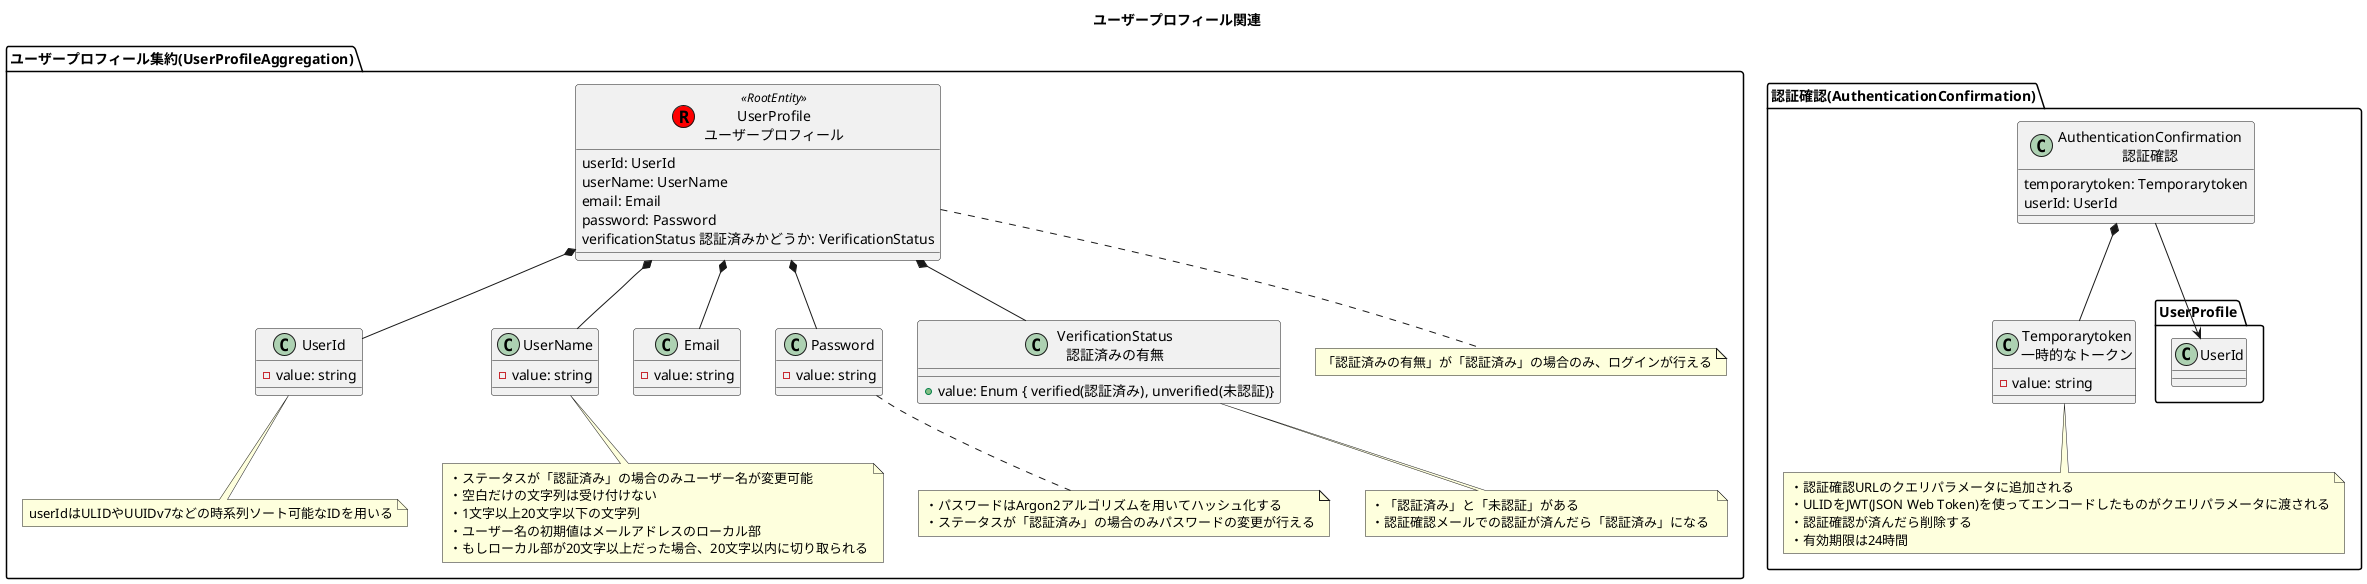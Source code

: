 @startuml ユーザープロフィール関連

title ユーザープロフィール関連

package "ユーザープロフィール集約(UserProfileAggregation)" {
    class "UserProfile\nユーザープロフィール" as UserProfile << (R,red) RootEntity >> {
        userId: UserId
        userName: UserName
        email: Email
        password: Password
        verificationStatus 認証済みかどうか: VerificationStatus
    }

    class UserId {
        - value: string
    }

    class UserName {
        - value: string
    }

    class Email {
        - value: string
    }

    class Password {
        - value: string
    }

    class "VerificationStatus\n認証済みの有無" as VerificationStatus {
        + value: Enum { verified(認証済み), unverified(未認証)}
    }

    note bottom of UserProfile
        「認証済みの有無」が「認証済み」の場合のみ、ログインが行える
    end note

    note bottom of UserId
        userIdはULIDやUUIDv7などの時系列ソート可能なIDを用いる
    end note

    note bottom of UserName
        ・ステータスが「認証済み」の場合のみユーザー名が変更可能
        ・空白だけの文字列は受け付けない
        ・1文字以上20文字以下の文字列
        ・ユーザー名の初期値はメールアドレスのローカル部
        ・もしローカル部が20文字以上だった場合、20文字以内に切り取られる
    end note

    note bottom of VerificationStatus
        ・「認証済み」と「未認証」がある
        ・認証確認メールでの認証が済んだら「認証済み」になる 
    end note

    note bottom of Password
        ・パスワードはArgon2アルゴリズムを用いてハッシュ化する
        ・ステータスが「認証済み」の場合のみパスワードの変更が行える
    end note

    UserProfile *-down- UserId
    UserProfile *-down- UserName
    UserProfile *-down- Email
    UserProfile *-down- Password
    UserProfile *-down- VerificationStatus
}

package "認証確認(AuthenticationConfirmation)" {
    class "AuthenticationConfirmation\n認証確認" as AuthenticationConfirmation {
        temporarytoken: Temporarytoken
        userId: UserId
    }

    class "Temporarytoken\n一時的なトークン" as Temporarytoken {
        - value: string
    }

    note bottom of Temporarytoken
        ・認証確認URLのクエリパラメータに追加される
        ・ULIDをJWT(JSON Web Token)を使ってエンコードしたものがクエリパラメータに渡される
        ・認証確認が済んだら削除する
        ・有効期限は24時間
    end note

    AuthenticationConfirmation *-down- Temporarytoken
    AuthenticationConfirmation -down-> UserProfile.UserId
}

@enduml